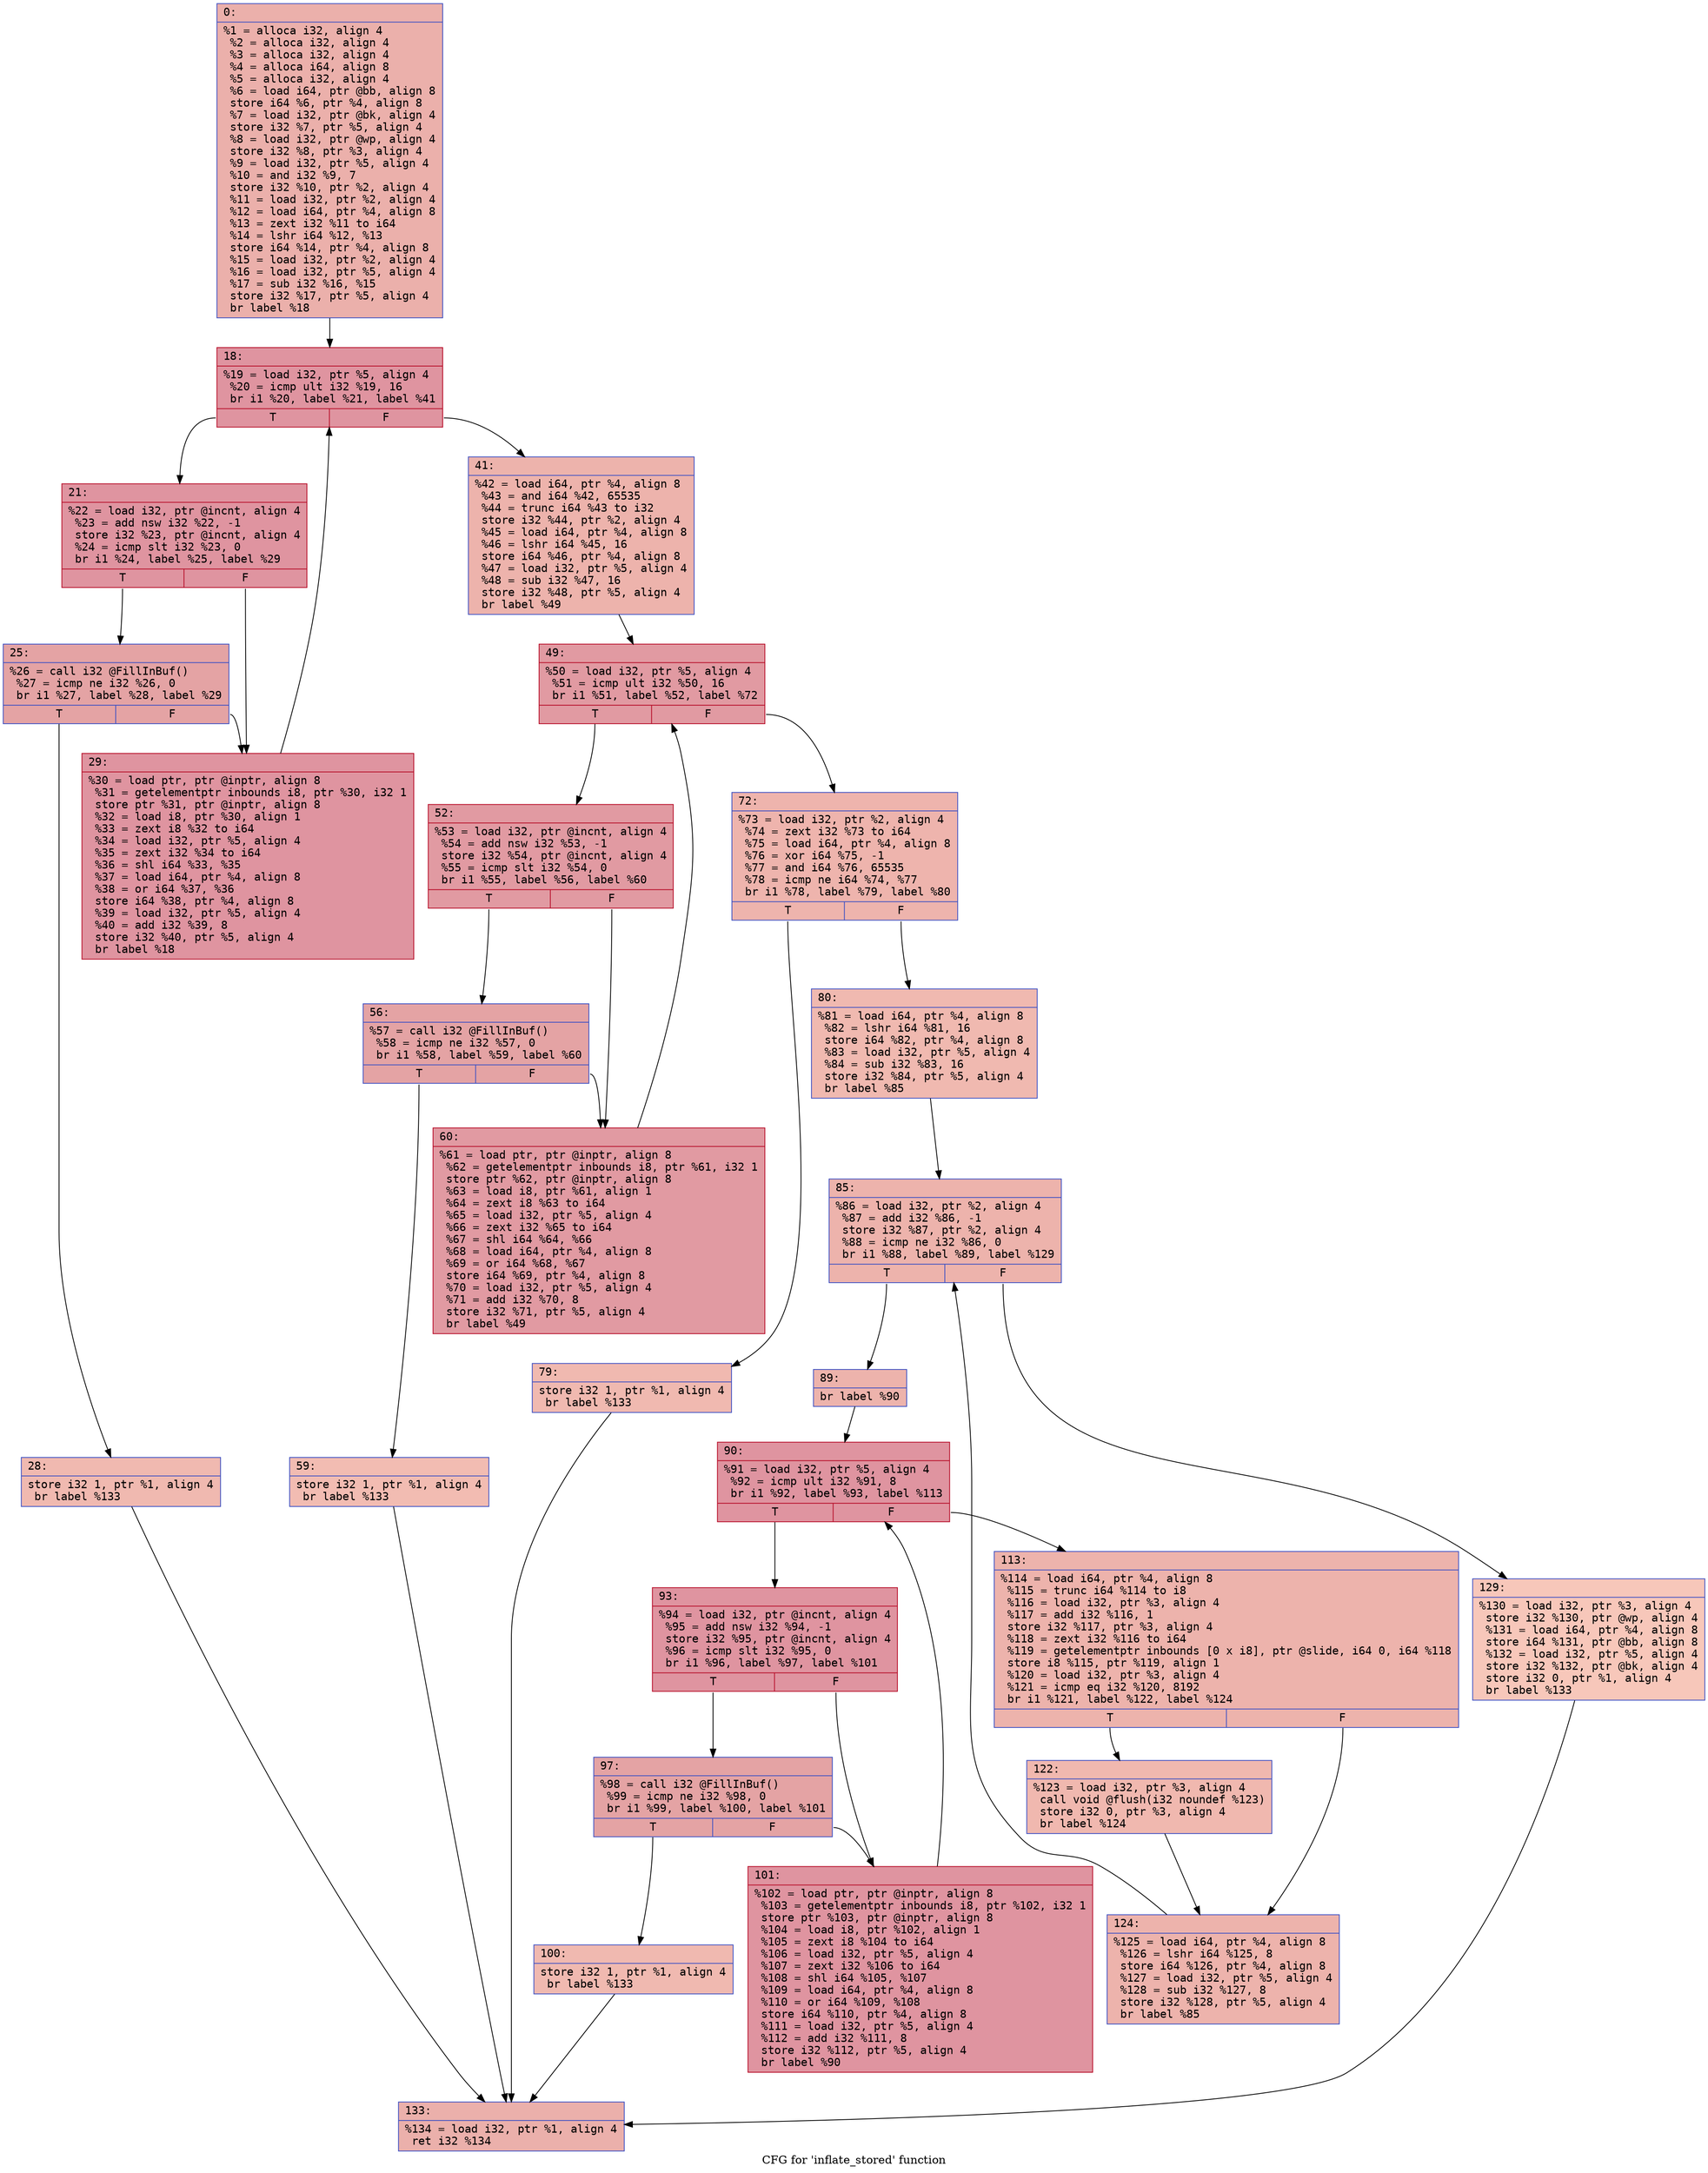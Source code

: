 digraph "CFG for 'inflate_stored' function" {
	label="CFG for 'inflate_stored' function";

	Node0x6000031d99f0 [shape=record,color="#3d50c3ff", style=filled, fillcolor="#d24b4070" fontname="Courier",label="{0:\l|  %1 = alloca i32, align 4\l  %2 = alloca i32, align 4\l  %3 = alloca i32, align 4\l  %4 = alloca i64, align 8\l  %5 = alloca i32, align 4\l  %6 = load i64, ptr @bb, align 8\l  store i64 %6, ptr %4, align 8\l  %7 = load i32, ptr @bk, align 4\l  store i32 %7, ptr %5, align 4\l  %8 = load i32, ptr @wp, align 4\l  store i32 %8, ptr %3, align 4\l  %9 = load i32, ptr %5, align 4\l  %10 = and i32 %9, 7\l  store i32 %10, ptr %2, align 4\l  %11 = load i32, ptr %2, align 4\l  %12 = load i64, ptr %4, align 8\l  %13 = zext i32 %11 to i64\l  %14 = lshr i64 %12, %13\l  store i64 %14, ptr %4, align 8\l  %15 = load i32, ptr %2, align 4\l  %16 = load i32, ptr %5, align 4\l  %17 = sub i32 %16, %15\l  store i32 %17, ptr %5, align 4\l  br label %18\l}"];
	Node0x6000031d99f0 -> Node0x6000031d9a90[tooltip="0 -> 18\nProbability 100.00%" ];
	Node0x6000031d9a90 [shape=record,color="#b70d28ff", style=filled, fillcolor="#b70d2870" fontname="Courier",label="{18:\l|  %19 = load i32, ptr %5, align 4\l  %20 = icmp ult i32 %19, 16\l  br i1 %20, label %21, label %41\l|{<s0>T|<s1>F}}"];
	Node0x6000031d9a90:s0 -> Node0x6000031d9ae0[tooltip="18 -> 21\nProbability 96.88%" ];
	Node0x6000031d9a90:s1 -> Node0x6000031d9c20[tooltip="18 -> 41\nProbability 3.12%" ];
	Node0x6000031d9ae0 [shape=record,color="#b70d28ff", style=filled, fillcolor="#b70d2870" fontname="Courier",label="{21:\l|  %22 = load i32, ptr @incnt, align 4\l  %23 = add nsw i32 %22, -1\l  store i32 %23, ptr @incnt, align 4\l  %24 = icmp slt i32 %23, 0\l  br i1 %24, label %25, label %29\l|{<s0>T|<s1>F}}"];
	Node0x6000031d9ae0:s0 -> Node0x6000031d9b30[tooltip="21 -> 25\nProbability 37.50%" ];
	Node0x6000031d9ae0:s1 -> Node0x6000031d9bd0[tooltip="21 -> 29\nProbability 62.50%" ];
	Node0x6000031d9b30 [shape=record,color="#3d50c3ff", style=filled, fillcolor="#c32e3170" fontname="Courier",label="{25:\l|  %26 = call i32 @FillInBuf()\l  %27 = icmp ne i32 %26, 0\l  br i1 %27, label %28, label %29\l|{<s0>T|<s1>F}}"];
	Node0x6000031d9b30:s0 -> Node0x6000031d9b80[tooltip="25 -> 28\nProbability 3.12%" ];
	Node0x6000031d9b30:s1 -> Node0x6000031d9bd0[tooltip="25 -> 29\nProbability 96.88%" ];
	Node0x6000031d9b80 [shape=record,color="#3d50c3ff", style=filled, fillcolor="#de614d70" fontname="Courier",label="{28:\l|  store i32 1, ptr %1, align 4\l  br label %133\l}"];
	Node0x6000031d9b80 -> Node0x6000031da260[tooltip="28 -> 133\nProbability 100.00%" ];
	Node0x6000031d9bd0 [shape=record,color="#b70d28ff", style=filled, fillcolor="#b70d2870" fontname="Courier",label="{29:\l|  %30 = load ptr, ptr @inptr, align 8\l  %31 = getelementptr inbounds i8, ptr %30, i32 1\l  store ptr %31, ptr @inptr, align 8\l  %32 = load i8, ptr %30, align 1\l  %33 = zext i8 %32 to i64\l  %34 = load i32, ptr %5, align 4\l  %35 = zext i32 %34 to i64\l  %36 = shl i64 %33, %35\l  %37 = load i64, ptr %4, align 8\l  %38 = or i64 %37, %36\l  store i64 %38, ptr %4, align 8\l  %39 = load i32, ptr %5, align 4\l  %40 = add i32 %39, 8\l  store i32 %40, ptr %5, align 4\l  br label %18\l}"];
	Node0x6000031d9bd0 -> Node0x6000031d9a90[tooltip="29 -> 18\nProbability 100.00%" ];
	Node0x6000031d9c20 [shape=record,color="#3d50c3ff", style=filled, fillcolor="#d6524470" fontname="Courier",label="{41:\l|  %42 = load i64, ptr %4, align 8\l  %43 = and i64 %42, 65535\l  %44 = trunc i64 %43 to i32\l  store i32 %44, ptr %2, align 4\l  %45 = load i64, ptr %4, align 8\l  %46 = lshr i64 %45, 16\l  store i64 %46, ptr %4, align 8\l  %47 = load i32, ptr %5, align 4\l  %48 = sub i32 %47, 16\l  store i32 %48, ptr %5, align 4\l  br label %49\l}"];
	Node0x6000031d9c20 -> Node0x6000031d9c70[tooltip="41 -> 49\nProbability 100.00%" ];
	Node0x6000031d9c70 [shape=record,color="#b70d28ff", style=filled, fillcolor="#bb1b2c70" fontname="Courier",label="{49:\l|  %50 = load i32, ptr %5, align 4\l  %51 = icmp ult i32 %50, 16\l  br i1 %51, label %52, label %72\l|{<s0>T|<s1>F}}"];
	Node0x6000031d9c70:s0 -> Node0x6000031d9cc0[tooltip="49 -> 52\nProbability 96.88%" ];
	Node0x6000031d9c70:s1 -> Node0x6000031d9e00[tooltip="49 -> 72\nProbability 3.12%" ];
	Node0x6000031d9cc0 [shape=record,color="#b70d28ff", style=filled, fillcolor="#bb1b2c70" fontname="Courier",label="{52:\l|  %53 = load i32, ptr @incnt, align 4\l  %54 = add nsw i32 %53, -1\l  store i32 %54, ptr @incnt, align 4\l  %55 = icmp slt i32 %54, 0\l  br i1 %55, label %56, label %60\l|{<s0>T|<s1>F}}"];
	Node0x6000031d9cc0:s0 -> Node0x6000031d9d10[tooltip="52 -> 56\nProbability 37.50%" ];
	Node0x6000031d9cc0:s1 -> Node0x6000031d9db0[tooltip="52 -> 60\nProbability 62.50%" ];
	Node0x6000031d9d10 [shape=record,color="#3d50c3ff", style=filled, fillcolor="#c32e3170" fontname="Courier",label="{56:\l|  %57 = call i32 @FillInBuf()\l  %58 = icmp ne i32 %57, 0\l  br i1 %58, label %59, label %60\l|{<s0>T|<s1>F}}"];
	Node0x6000031d9d10:s0 -> Node0x6000031d9d60[tooltip="56 -> 59\nProbability 3.12%" ];
	Node0x6000031d9d10:s1 -> Node0x6000031d9db0[tooltip="56 -> 60\nProbability 96.88%" ];
	Node0x6000031d9d60 [shape=record,color="#3d50c3ff", style=filled, fillcolor="#e1675170" fontname="Courier",label="{59:\l|  store i32 1, ptr %1, align 4\l  br label %133\l}"];
	Node0x6000031d9d60 -> Node0x6000031da260[tooltip="59 -> 133\nProbability 100.00%" ];
	Node0x6000031d9db0 [shape=record,color="#b70d28ff", style=filled, fillcolor="#bb1b2c70" fontname="Courier",label="{60:\l|  %61 = load ptr, ptr @inptr, align 8\l  %62 = getelementptr inbounds i8, ptr %61, i32 1\l  store ptr %62, ptr @inptr, align 8\l  %63 = load i8, ptr %61, align 1\l  %64 = zext i8 %63 to i64\l  %65 = load i32, ptr %5, align 4\l  %66 = zext i32 %65 to i64\l  %67 = shl i64 %64, %66\l  %68 = load i64, ptr %4, align 8\l  %69 = or i64 %68, %67\l  store i64 %69, ptr %4, align 8\l  %70 = load i32, ptr %5, align 4\l  %71 = add i32 %70, 8\l  store i32 %71, ptr %5, align 4\l  br label %49\l}"];
	Node0x6000031d9db0 -> Node0x6000031d9c70[tooltip="60 -> 49\nProbability 100.00%" ];
	Node0x6000031d9e00 [shape=record,color="#3d50c3ff", style=filled, fillcolor="#d8564670" fontname="Courier",label="{72:\l|  %73 = load i32, ptr %2, align 4\l  %74 = zext i32 %73 to i64\l  %75 = load i64, ptr %4, align 8\l  %76 = xor i64 %75, -1\l  %77 = and i64 %76, 65535\l  %78 = icmp ne i64 %74, %77\l  br i1 %78, label %79, label %80\l|{<s0>T|<s1>F}}"];
	Node0x6000031d9e00:s0 -> Node0x6000031d9e50[tooltip="72 -> 79\nProbability 50.00%" ];
	Node0x6000031d9e00:s1 -> Node0x6000031d9ea0[tooltip="72 -> 80\nProbability 50.00%" ];
	Node0x6000031d9e50 [shape=record,color="#3d50c3ff", style=filled, fillcolor="#de614d70" fontname="Courier",label="{79:\l|  store i32 1, ptr %1, align 4\l  br label %133\l}"];
	Node0x6000031d9e50 -> Node0x6000031da260[tooltip="79 -> 133\nProbability 100.00%" ];
	Node0x6000031d9ea0 [shape=record,color="#3d50c3ff", style=filled, fillcolor="#de614d70" fontname="Courier",label="{80:\l|  %81 = load i64, ptr %4, align 8\l  %82 = lshr i64 %81, 16\l  store i64 %82, ptr %4, align 8\l  %83 = load i32, ptr %5, align 4\l  %84 = sub i32 %83, 16\l  store i32 %84, ptr %5, align 4\l  br label %85\l}"];
	Node0x6000031d9ea0 -> Node0x6000031d9ef0[tooltip="80 -> 85\nProbability 100.00%" ];
	Node0x6000031d9ef0 [shape=record,color="#3d50c3ff", style=filled, fillcolor="#d6524470" fontname="Courier",label="{85:\l|  %86 = load i32, ptr %2, align 4\l  %87 = add i32 %86, -1\l  store i32 %87, ptr %2, align 4\l  %88 = icmp ne i32 %86, 0\l  br i1 %88, label %89, label %129\l|{<s0>T|<s1>F}}"];
	Node0x6000031d9ef0:s0 -> Node0x6000031d9f40[tooltip="85 -> 89\nProbability 96.88%" ];
	Node0x6000031d9ef0:s1 -> Node0x6000031da210[tooltip="85 -> 129\nProbability 3.12%" ];
	Node0x6000031d9f40 [shape=record,color="#3d50c3ff", style=filled, fillcolor="#d6524470" fontname="Courier",label="{89:\l|  br label %90\l}"];
	Node0x6000031d9f40 -> Node0x6000031d9f90[tooltip="89 -> 90\nProbability 100.00%" ];
	Node0x6000031d9f90 [shape=record,color="#b70d28ff", style=filled, fillcolor="#b70d2870" fontname="Courier",label="{90:\l|  %91 = load i32, ptr %5, align 4\l  %92 = icmp ult i32 %91, 8\l  br i1 %92, label %93, label %113\l|{<s0>T|<s1>F}}"];
	Node0x6000031d9f90:s0 -> Node0x6000031d9fe0[tooltip="90 -> 93\nProbability 96.88%" ];
	Node0x6000031d9f90:s1 -> Node0x6000031da120[tooltip="90 -> 113\nProbability 3.12%" ];
	Node0x6000031d9fe0 [shape=record,color="#b70d28ff", style=filled, fillcolor="#b70d2870" fontname="Courier",label="{93:\l|  %94 = load i32, ptr @incnt, align 4\l  %95 = add nsw i32 %94, -1\l  store i32 %95, ptr @incnt, align 4\l  %96 = icmp slt i32 %95, 0\l  br i1 %96, label %97, label %101\l|{<s0>T|<s1>F}}"];
	Node0x6000031d9fe0:s0 -> Node0x6000031da030[tooltip="93 -> 97\nProbability 37.50%" ];
	Node0x6000031d9fe0:s1 -> Node0x6000031da0d0[tooltip="93 -> 101\nProbability 62.50%" ];
	Node0x6000031da030 [shape=record,color="#3d50c3ff", style=filled, fillcolor="#c32e3170" fontname="Courier",label="{97:\l|  %98 = call i32 @FillInBuf()\l  %99 = icmp ne i32 %98, 0\l  br i1 %99, label %100, label %101\l|{<s0>T|<s1>F}}"];
	Node0x6000031da030:s0 -> Node0x6000031da080[tooltip="97 -> 100\nProbability 3.12%" ];
	Node0x6000031da030:s1 -> Node0x6000031da0d0[tooltip="97 -> 101\nProbability 96.88%" ];
	Node0x6000031da080 [shape=record,color="#3d50c3ff", style=filled, fillcolor="#de614d70" fontname="Courier",label="{100:\l|  store i32 1, ptr %1, align 4\l  br label %133\l}"];
	Node0x6000031da080 -> Node0x6000031da260[tooltip="100 -> 133\nProbability 100.00%" ];
	Node0x6000031da0d0 [shape=record,color="#b70d28ff", style=filled, fillcolor="#b70d2870" fontname="Courier",label="{101:\l|  %102 = load ptr, ptr @inptr, align 8\l  %103 = getelementptr inbounds i8, ptr %102, i32 1\l  store ptr %103, ptr @inptr, align 8\l  %104 = load i8, ptr %102, align 1\l  %105 = zext i8 %104 to i64\l  %106 = load i32, ptr %5, align 4\l  %107 = zext i32 %106 to i64\l  %108 = shl i64 %105, %107\l  %109 = load i64, ptr %4, align 8\l  %110 = or i64 %109, %108\l  store i64 %110, ptr %4, align 8\l  %111 = load i32, ptr %5, align 4\l  %112 = add i32 %111, 8\l  store i32 %112, ptr %5, align 4\l  br label %90\l}"];
	Node0x6000031da0d0 -> Node0x6000031d9f90[tooltip="101 -> 90\nProbability 100.00%" ];
	Node0x6000031da120 [shape=record,color="#3d50c3ff", style=filled, fillcolor="#d6524470" fontname="Courier",label="{113:\l|  %114 = load i64, ptr %4, align 8\l  %115 = trunc i64 %114 to i8\l  %116 = load i32, ptr %3, align 4\l  %117 = add i32 %116, 1\l  store i32 %117, ptr %3, align 4\l  %118 = zext i32 %116 to i64\l  %119 = getelementptr inbounds [0 x i8], ptr @slide, i64 0, i64 %118\l  store i8 %115, ptr %119, align 1\l  %120 = load i32, ptr %3, align 4\l  %121 = icmp eq i32 %120, 8192\l  br i1 %121, label %122, label %124\l|{<s0>T|<s1>F}}"];
	Node0x6000031da120:s0 -> Node0x6000031da170[tooltip="113 -> 122\nProbability 50.00%" ];
	Node0x6000031da120:s1 -> Node0x6000031da1c0[tooltip="113 -> 124\nProbability 50.00%" ];
	Node0x6000031da170 [shape=record,color="#3d50c3ff", style=filled, fillcolor="#dc5d4a70" fontname="Courier",label="{122:\l|  %123 = load i32, ptr %3, align 4\l  call void @flush(i32 noundef %123)\l  store i32 0, ptr %3, align 4\l  br label %124\l}"];
	Node0x6000031da170 -> Node0x6000031da1c0[tooltip="122 -> 124\nProbability 100.00%" ];
	Node0x6000031da1c0 [shape=record,color="#3d50c3ff", style=filled, fillcolor="#d6524470" fontname="Courier",label="{124:\l|  %125 = load i64, ptr %4, align 8\l  %126 = lshr i64 %125, 8\l  store i64 %126, ptr %4, align 8\l  %127 = load i32, ptr %5, align 4\l  %128 = sub i32 %127, 8\l  store i32 %128, ptr %5, align 4\l  br label %85\l}"];
	Node0x6000031da1c0 -> Node0x6000031d9ef0[tooltip="124 -> 85\nProbability 100.00%" ];
	Node0x6000031da210 [shape=record,color="#3d50c3ff", style=filled, fillcolor="#ec7f6370" fontname="Courier",label="{129:\l|  %130 = load i32, ptr %3, align 4\l  store i32 %130, ptr @wp, align 4\l  %131 = load i64, ptr %4, align 8\l  store i64 %131, ptr @bb, align 8\l  %132 = load i32, ptr %5, align 4\l  store i32 %132, ptr @bk, align 4\l  store i32 0, ptr %1, align 4\l  br label %133\l}"];
	Node0x6000031da210 -> Node0x6000031da260[tooltip="129 -> 133\nProbability 100.00%" ];
	Node0x6000031da260 [shape=record,color="#3d50c3ff", style=filled, fillcolor="#d24b4070" fontname="Courier",label="{133:\l|  %134 = load i32, ptr %1, align 4\l  ret i32 %134\l}"];
}
